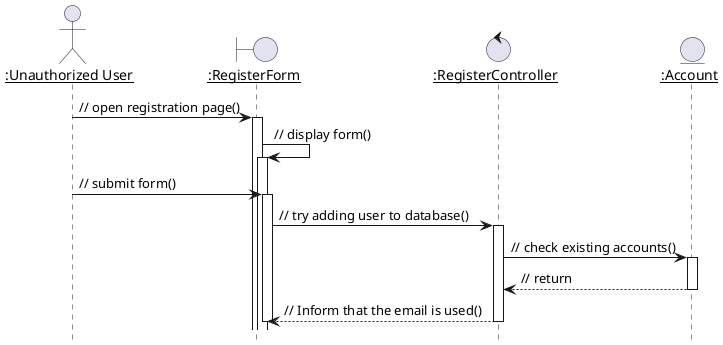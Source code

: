 @startuml
hide footbox
autoactivate on
skinparam sequenceParticipant underline
actor ":Unauthorized User" as usr
boundary ":RegisterForm" as form
control ":RegisterController" as ctl
entity ":Account" as acc

usr -> form: // open registration page()
form -> form: // display form()
usr -> form: // submit form()
form -> ctl: // try adding user to database()
ctl -> acc: // check existing accounts()
ctl <-- acc: // return
form <-- ctl: // Inform that the email is used()
deactivate form
@enduml

